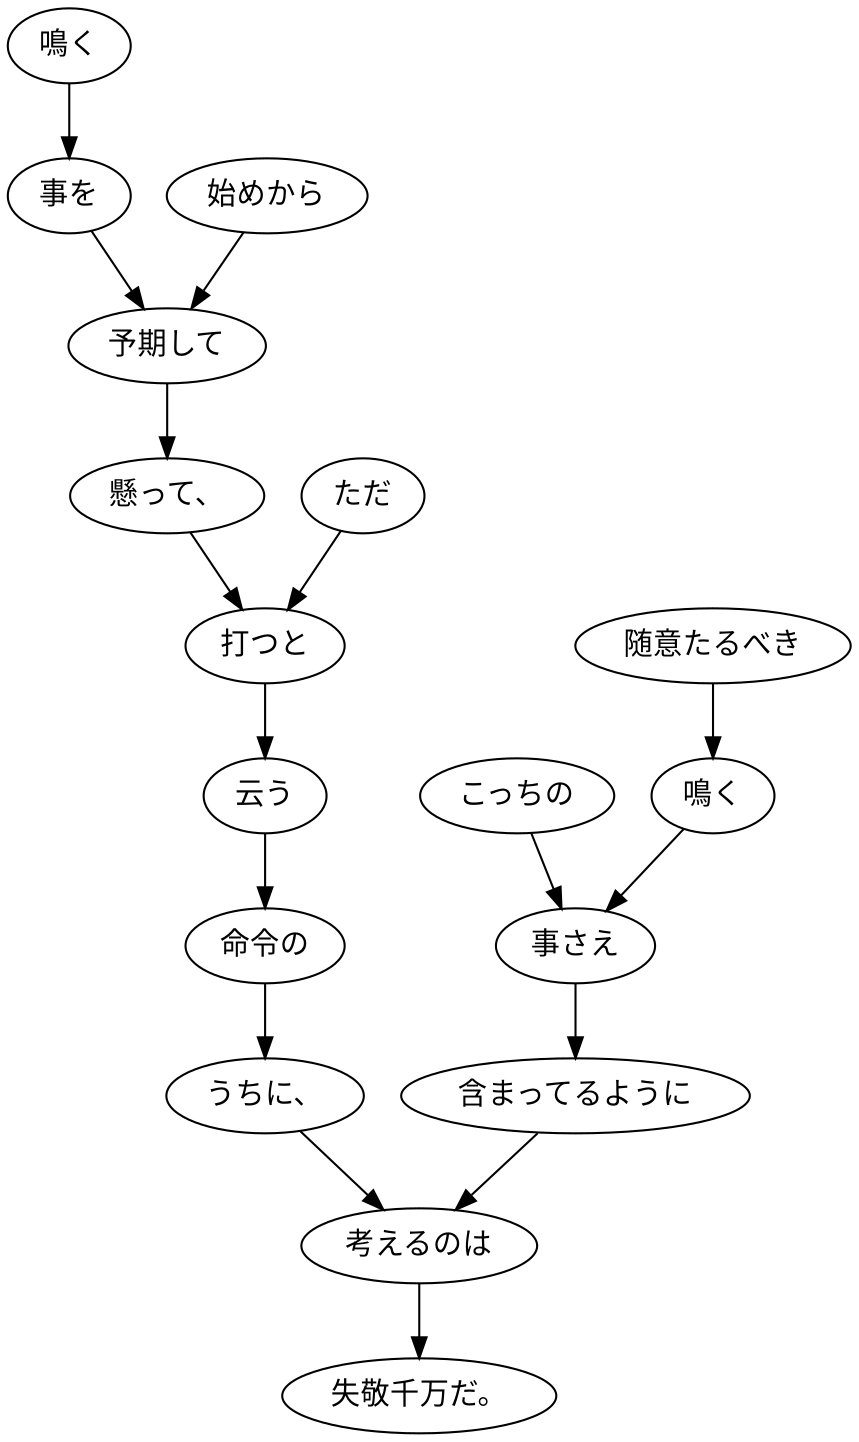 digraph graph4568 {
	node0 [label="鳴く"];
	node1 [label="事を"];
	node2 [label="始めから"];
	node3 [label="予期して"];
	node4 [label="懸って、"];
	node5 [label="ただ"];
	node6 [label="打つと"];
	node7 [label="云う"];
	node8 [label="命令の"];
	node9 [label="うちに、"];
	node10 [label="こっちの"];
	node11 [label="随意たるべき"];
	node12 [label="鳴く"];
	node13 [label="事さえ"];
	node14 [label="含まってるように"];
	node15 [label="考えるのは"];
	node16 [label="失敬千万だ。"];
	node0 -> node1;
	node1 -> node3;
	node2 -> node3;
	node3 -> node4;
	node4 -> node6;
	node5 -> node6;
	node6 -> node7;
	node7 -> node8;
	node8 -> node9;
	node9 -> node15;
	node10 -> node13;
	node11 -> node12;
	node12 -> node13;
	node13 -> node14;
	node14 -> node15;
	node15 -> node16;
}
